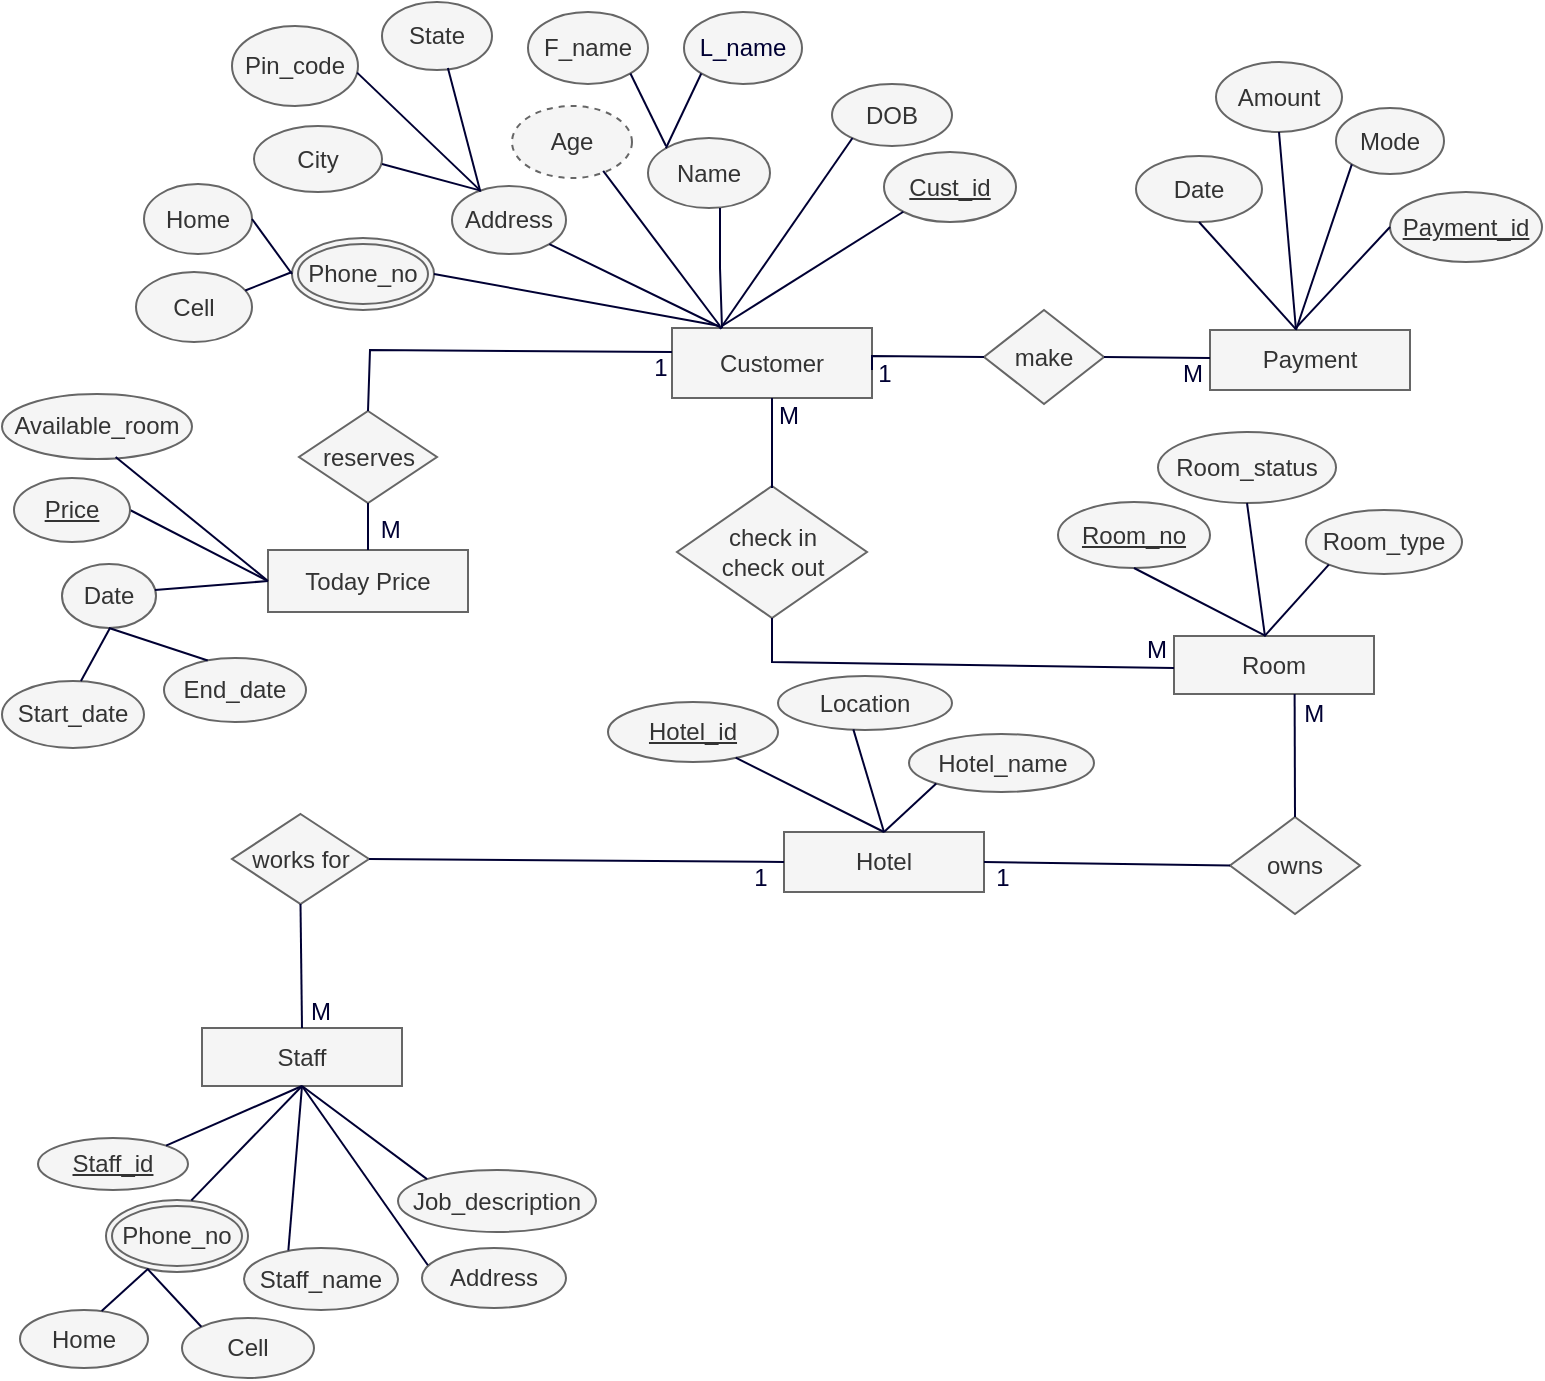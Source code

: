 <mxfile version="24.6.4" type="device">
  <diagram name="Page-1" id="jmn1GH59fsU1YKqvnprx">
    <mxGraphModel dx="1122" dy="855" grid="0" gridSize="1" guides="1" tooltips="1" connect="1" arrows="1" fold="1" page="1" pageScale="1" pageWidth="827" pageHeight="1169" background="#ffffff" math="0" shadow="0">
      <root>
        <mxCell id="0" />
        <mxCell id="1" parent="0" />
        <mxCell id="w0b1r6UTEm6VGoaTHcAD-6" value="Customer" style="whiteSpace=wrap;html=1;align=center;fillColor=#f5f5f5;fontColor=#333333;strokeColor=#666666;" vertex="1" parent="1">
          <mxGeometry x="347" y="197" width="100" height="35" as="geometry" />
        </mxCell>
        <mxCell id="w0b1r6UTEm6VGoaTHcAD-7" value="Name" style="ellipse;whiteSpace=wrap;html=1;align=center;fillColor=#f5f5f5;strokeColor=#666666;fontColor=#333333;" vertex="1" parent="1">
          <mxGeometry x="335" y="102" width="61" height="35" as="geometry" />
        </mxCell>
        <mxCell id="w0b1r6UTEm6VGoaTHcAD-8" value="F_name" style="ellipse;whiteSpace=wrap;html=1;align=center;fillColor=#f5f5f5;fontColor=#333333;strokeColor=#666666;" vertex="1" parent="1">
          <mxGeometry x="275" y="39" width="60" height="36" as="geometry" />
        </mxCell>
        <mxCell id="w0b1r6UTEm6VGoaTHcAD-9" value="&lt;font color=&quot;#000033&quot;&gt;L_name&lt;/font&gt;" style="ellipse;whiteSpace=wrap;html=1;align=center;fillColor=#f5f5f5;strokeColor=#666666;fontColor=#333333;" vertex="1" parent="1">
          <mxGeometry x="353" y="39" width="59" height="36" as="geometry" />
        </mxCell>
        <mxCell id="w0b1r6UTEm6VGoaTHcAD-10" value="DOB" style="ellipse;whiteSpace=wrap;html=1;align=center;fillColor=#f5f5f5;strokeColor=#666666;fontColor=#333333;" vertex="1" parent="1">
          <mxGeometry x="427" y="75" width="60" height="31" as="geometry" />
        </mxCell>
        <mxCell id="w0b1r6UTEm6VGoaTHcAD-11" value="Address" style="ellipse;whiteSpace=wrap;html=1;align=center;fillColor=#f5f5f5;fontColor=#333333;strokeColor=#666666;" vertex="1" parent="1">
          <mxGeometry x="237" y="126" width="57" height="34" as="geometry" />
        </mxCell>
        <mxCell id="w0b1r6UTEm6VGoaTHcAD-12" value="City" style="ellipse;whiteSpace=wrap;html=1;align=center;fillColor=#f5f5f5;fontColor=#333333;strokeColor=#666666;" vertex="1" parent="1">
          <mxGeometry x="138" y="96" width="64" height="33" as="geometry" />
        </mxCell>
        <mxCell id="w0b1r6UTEm6VGoaTHcAD-13" value="State" style="ellipse;whiteSpace=wrap;html=1;align=center;fillColor=#f5f5f5;fontColor=#333333;strokeColor=#666666;" vertex="1" parent="1">
          <mxGeometry x="202" y="34" width="55" height="34" as="geometry" />
        </mxCell>
        <mxCell id="w0b1r6UTEm6VGoaTHcAD-14" value="Pin_code" style="ellipse;whiteSpace=wrap;html=1;align=center;fillColor=#f5f5f5;fontColor=#333333;strokeColor=#666666;" vertex="1" parent="1">
          <mxGeometry x="127" y="46" width="63" height="40" as="geometry" />
        </mxCell>
        <mxCell id="w0b1r6UTEm6VGoaTHcAD-26" value="" style="endArrow=none;html=1;rounded=0;strokeColor=#000033;entryX=0.249;entryY=0.068;entryDx=0;entryDy=0;entryPerimeter=0;exitX=0.993;exitY=0.583;exitDx=0;exitDy=0;exitPerimeter=0;" edge="1" parent="1" source="w0b1r6UTEm6VGoaTHcAD-14" target="w0b1r6UTEm6VGoaTHcAD-11">
          <mxGeometry relative="1" as="geometry">
            <mxPoint x="184" y="77" as="sourcePoint" />
            <mxPoint x="257" y="129" as="targetPoint" />
          </mxGeometry>
        </mxCell>
        <mxCell id="w0b1r6UTEm6VGoaTHcAD-28" value="" style="endArrow=none;html=1;rounded=0;strokeColor=#000033;entryX=0.243;entryY=0.064;entryDx=0;entryDy=0;entryPerimeter=0;" edge="1" parent="1" target="w0b1r6UTEm6VGoaTHcAD-11">
          <mxGeometry relative="1" as="geometry">
            <mxPoint x="202" y="115" as="sourcePoint" />
            <mxPoint x="257" y="129" as="targetPoint" />
          </mxGeometry>
        </mxCell>
        <mxCell id="w0b1r6UTEm6VGoaTHcAD-29" value="" style="endArrow=none;html=1;rounded=0;strokeColor=#000033;exitX=0.599;exitY=0.97;exitDx=0;exitDy=0;exitPerimeter=0;entryX=0.249;entryY=0.085;entryDx=0;entryDy=0;entryPerimeter=0;" edge="1" parent="1" source="w0b1r6UTEm6VGoaTHcAD-13" target="w0b1r6UTEm6VGoaTHcAD-11">
          <mxGeometry relative="1" as="geometry">
            <mxPoint x="220" y="68" as="sourcePoint" />
            <mxPoint x="255" y="127" as="targetPoint" />
            <Array as="points" />
          </mxGeometry>
        </mxCell>
        <mxCell id="w0b1r6UTEm6VGoaTHcAD-30" value="" style="endArrow=none;html=1;rounded=0;strokeColor=#000033;exitX=1;exitY=1;exitDx=0;exitDy=0;" edge="1" parent="1" source="w0b1r6UTEm6VGoaTHcAD-8">
          <mxGeometry relative="1" as="geometry">
            <mxPoint x="228" y="67" as="sourcePoint" />
            <mxPoint x="344" y="106" as="targetPoint" />
            <Array as="points" />
          </mxGeometry>
        </mxCell>
        <mxCell id="w0b1r6UTEm6VGoaTHcAD-31" value="" style="endArrow=none;html=1;rounded=0;strokeColor=#000033;exitX=0;exitY=1;exitDx=0;exitDy=0;entryX=0;entryY=0;entryDx=0;entryDy=0;" edge="1" parent="1" source="w0b1r6UTEm6VGoaTHcAD-9" target="w0b1r6UTEm6VGoaTHcAD-7">
          <mxGeometry relative="1" as="geometry">
            <mxPoint x="325" y="68" as="sourcePoint" />
            <mxPoint x="345" y="106" as="targetPoint" />
            <Array as="points" />
          </mxGeometry>
        </mxCell>
        <mxCell id="w0b1r6UTEm6VGoaTHcAD-32" value="" style="endArrow=none;html=1;rounded=0;strokeColor=#000033;entryX=0.24;entryY=0.014;entryDx=0;entryDy=0;entryPerimeter=0;exitX=0.171;exitY=0.871;exitDx=0;exitDy=0;exitPerimeter=0;" edge="1" parent="1" source="w0b1r6UTEm6VGoaTHcAD-10" target="w0b1r6UTEm6VGoaTHcAD-6">
          <mxGeometry relative="1" as="geometry">
            <mxPoint x="442" y="99" as="sourcePoint" />
            <mxPoint x="347" y="109" as="targetPoint" />
            <Array as="points" />
          </mxGeometry>
        </mxCell>
        <mxCell id="w0b1r6UTEm6VGoaTHcAD-33" value="" style="endArrow=none;html=1;rounded=0;strokeColor=#000033;" edge="1" parent="1">
          <mxGeometry relative="1" as="geometry">
            <mxPoint x="371" y="137" as="sourcePoint" />
            <mxPoint x="372" y="197" as="targetPoint" />
            <Array as="points">
              <mxPoint x="371" y="167" />
            </Array>
          </mxGeometry>
        </mxCell>
        <mxCell id="w0b1r6UTEm6VGoaTHcAD-34" value="" style="endArrow=none;html=1;rounded=0;strokeColor=#000033;exitX=1;exitY=1;exitDx=0;exitDy=0;" edge="1" parent="1" source="w0b1r6UTEm6VGoaTHcAD-11">
          <mxGeometry relative="1" as="geometry">
            <mxPoint x="372" y="136" as="sourcePoint" />
            <mxPoint x="372" y="197" as="targetPoint" />
            <Array as="points" />
          </mxGeometry>
        </mxCell>
        <mxCell id="w0b1r6UTEm6VGoaTHcAD-35" value="make" style="shape=rhombus;perimeter=rhombusPerimeter;whiteSpace=wrap;html=1;align=center;fillColor=#f5f5f5;fontColor=#333333;strokeColor=#666666;" vertex="1" parent="1">
          <mxGeometry x="503" y="188" width="60" height="47" as="geometry" />
        </mxCell>
        <mxCell id="w0b1r6UTEm6VGoaTHcAD-38" value="" style="endArrow=none;html=1;rounded=0;strokeColor=#000033;exitX=0;exitY=0.5;exitDx=0;exitDy=0;" edge="1" parent="1" source="w0b1r6UTEm6VGoaTHcAD-35">
          <mxGeometry relative="1" as="geometry">
            <mxPoint x="372" y="138" as="sourcePoint" />
            <mxPoint x="447" y="218" as="targetPoint" />
            <Array as="points">
              <mxPoint x="447" y="211" />
            </Array>
          </mxGeometry>
        </mxCell>
        <mxCell id="w0b1r6UTEm6VGoaTHcAD-39" value="Payment" style="whiteSpace=wrap;html=1;align=center;fillColor=#f5f5f5;fontColor=#333333;strokeColor=#666666;" vertex="1" parent="1">
          <mxGeometry x="616" y="198" width="100" height="30" as="geometry" />
        </mxCell>
        <mxCell id="w0b1r6UTEm6VGoaTHcAD-40" value="" style="endArrow=none;html=1;rounded=0;strokeColor=#000033;entryX=1;entryY=0.5;entryDx=0;entryDy=0;" edge="1" parent="1" target="w0b1r6UTEm6VGoaTHcAD-35">
          <mxGeometry relative="1" as="geometry">
            <mxPoint x="616" y="212" as="sourcePoint" />
            <mxPoint x="555" y="184" as="targetPoint" />
            <Array as="points" />
          </mxGeometry>
        </mxCell>
        <mxCell id="w0b1r6UTEm6VGoaTHcAD-41" value="Age" style="ellipse;whiteSpace=wrap;html=1;align=center;dashed=1;fillColor=#f5f5f5;fontColor=#333333;strokeColor=#666666;" vertex="1" parent="1">
          <mxGeometry x="267" y="86" width="60" height="36" as="geometry" />
        </mxCell>
        <mxCell id="w0b1r6UTEm6VGoaTHcAD-42" value="" style="endArrow=none;html=1;rounded=0;strokeColor=#000033;exitX=0.76;exitY=0.902;exitDx=0;exitDy=0;exitPerimeter=0;" edge="1" parent="1" source="w0b1r6UTEm6VGoaTHcAD-41">
          <mxGeometry relative="1" as="geometry">
            <mxPoint x="301" y="156" as="sourcePoint" />
            <mxPoint x="371" y="196" as="targetPoint" />
            <Array as="points" />
          </mxGeometry>
        </mxCell>
        <mxCell id="w0b1r6UTEm6VGoaTHcAD-44" value="Cust_id" style="ellipse;whiteSpace=wrap;html=1;align=center;fontStyle=4;fillColor=#f5f5f5;fontColor=#333333;strokeColor=#666666;" vertex="1" parent="1">
          <mxGeometry x="453" y="109" width="66" height="35" as="geometry" />
        </mxCell>
        <mxCell id="w0b1r6UTEm6VGoaTHcAD-45" value="" style="endArrow=none;html=1;rounded=0;strokeColor=#000033;exitX=0;exitY=1;exitDx=0;exitDy=0;" edge="1" parent="1" source="w0b1r6UTEm6VGoaTHcAD-44">
          <mxGeometry relative="1" as="geometry">
            <mxPoint x="438" y="103" as="sourcePoint" />
            <mxPoint x="372" y="196" as="targetPoint" />
            <Array as="points" />
          </mxGeometry>
        </mxCell>
        <mxCell id="w0b1r6UTEm6VGoaTHcAD-46" value="Phone_no" style="ellipse;shape=doubleEllipse;margin=3;whiteSpace=wrap;html=1;align=center;fillColor=#f5f5f5;fontColor=#333333;strokeColor=#666666;" vertex="1" parent="1">
          <mxGeometry x="157" y="152" width="71" height="36" as="geometry" />
        </mxCell>
        <mxCell id="w0b1r6UTEm6VGoaTHcAD-47" value="" style="endArrow=none;html=1;rounded=0;strokeColor=#000033;exitX=1;exitY=0.5;exitDx=0;exitDy=0;" edge="1" parent="1" source="w0b1r6UTEm6VGoaTHcAD-46">
          <mxGeometry relative="1" as="geometry">
            <mxPoint x="287" y="156" as="sourcePoint" />
            <mxPoint x="371" y="196" as="targetPoint" />
            <Array as="points" />
          </mxGeometry>
        </mxCell>
        <mxCell id="w0b1r6UTEm6VGoaTHcAD-48" value="Cell" style="ellipse;whiteSpace=wrap;html=1;align=center;fillColor=#f5f5f5;fontColor=#333333;strokeColor=#666666;" vertex="1" parent="1">
          <mxGeometry x="79" y="169" width="58" height="35" as="geometry" />
        </mxCell>
        <mxCell id="w0b1r6UTEm6VGoaTHcAD-49" value="Home" style="ellipse;whiteSpace=wrap;html=1;align=center;fillColor=#f5f5f5;fontColor=#333333;strokeColor=#666666;" vertex="1" parent="1">
          <mxGeometry x="83" y="125" width="54" height="35" as="geometry" />
        </mxCell>
        <mxCell id="w0b1r6UTEm6VGoaTHcAD-50" value="" style="endArrow=none;html=1;rounded=0;strokeColor=#000033;entryX=0;entryY=0.5;entryDx=0;entryDy=0;exitX=1;exitY=0.5;exitDx=0;exitDy=0;" edge="1" parent="1" source="w0b1r6UTEm6VGoaTHcAD-49" target="w0b1r6UTEm6VGoaTHcAD-46">
          <mxGeometry relative="1" as="geometry">
            <mxPoint x="203" y="116" as="sourcePoint" />
            <mxPoint x="252" y="129" as="targetPoint" />
          </mxGeometry>
        </mxCell>
        <mxCell id="w0b1r6UTEm6VGoaTHcAD-51" value="" style="endArrow=none;html=1;rounded=0;strokeColor=#000033;exitX=0.942;exitY=0.264;exitDx=0;exitDy=0;exitPerimeter=0;" edge="1" parent="1" source="w0b1r6UTEm6VGoaTHcAD-48">
          <mxGeometry relative="1" as="geometry">
            <mxPoint x="138" y="148" as="sourcePoint" />
            <mxPoint x="157" y="169" as="targetPoint" />
          </mxGeometry>
        </mxCell>
        <mxCell id="w0b1r6UTEm6VGoaTHcAD-52" value="Mode" style="ellipse;whiteSpace=wrap;html=1;align=center;fillColor=#f5f5f5;strokeColor=#666666;fontColor=#333333;" vertex="1" parent="1">
          <mxGeometry x="679" y="87" width="54" height="33" as="geometry" />
        </mxCell>
        <mxCell id="w0b1r6UTEm6VGoaTHcAD-53" value="Payment_id" style="ellipse;whiteSpace=wrap;html=1;align=center;fontStyle=4;fillColor=#f5f5f5;fontColor=#333333;strokeColor=#666666;" vertex="1" parent="1">
          <mxGeometry x="706" y="129" width="76" height="35" as="geometry" />
        </mxCell>
        <mxCell id="w0b1r6UTEm6VGoaTHcAD-54" value="Amount" style="ellipse;whiteSpace=wrap;html=1;align=center;fillColor=#f5f5f5;strokeColor=#666666;fontColor=#333333;" vertex="1" parent="1">
          <mxGeometry x="619" y="64" width="63" height="35" as="geometry" />
        </mxCell>
        <mxCell id="w0b1r6UTEm6VGoaTHcAD-55" value="Date" style="ellipse;whiteSpace=wrap;html=1;align=center;fillColor=#f5f5f5;strokeColor=#666666;fontColor=#333333;" vertex="1" parent="1">
          <mxGeometry x="579" y="111" width="63" height="33" as="geometry" />
        </mxCell>
        <mxCell id="w0b1r6UTEm6VGoaTHcAD-56" value="" style="endArrow=none;html=1;rounded=0;strokeColor=#000033;exitX=0.5;exitY=1;exitDx=0;exitDy=0;entryX=0.428;entryY=-0.019;entryDx=0;entryDy=0;entryPerimeter=0;" edge="1" parent="1" source="w0b1r6UTEm6VGoaTHcAD-55" target="w0b1r6UTEm6VGoaTHcAD-39">
          <mxGeometry relative="1" as="geometry">
            <mxPoint x="464" y="140" as="sourcePoint" />
            <mxPoint x="373" y="197" as="targetPoint" />
            <Array as="points" />
          </mxGeometry>
        </mxCell>
        <mxCell id="w0b1r6UTEm6VGoaTHcAD-57" value="" style="endArrow=none;html=1;rounded=0;strokeColor=#000033;exitX=0;exitY=1;exitDx=0;exitDy=0;" edge="1" parent="1" source="w0b1r6UTEm6VGoaTHcAD-52">
          <mxGeometry relative="1" as="geometry">
            <mxPoint x="617" y="145" as="sourcePoint" />
            <mxPoint x="659" y="198" as="targetPoint" />
            <Array as="points" />
          </mxGeometry>
        </mxCell>
        <mxCell id="w0b1r6UTEm6VGoaTHcAD-58" value="" style="endArrow=none;html=1;rounded=0;strokeColor=#000033;exitX=0;exitY=0.5;exitDx=0;exitDy=0;entryX=0.425;entryY=-0.018;entryDx=0;entryDy=0;entryPerimeter=0;" edge="1" parent="1" source="w0b1r6UTEm6VGoaTHcAD-53" target="w0b1r6UTEm6VGoaTHcAD-39">
          <mxGeometry relative="1" as="geometry">
            <mxPoint x="686" y="117" as="sourcePoint" />
            <mxPoint x="661" y="201" as="targetPoint" />
            <Array as="points" />
          </mxGeometry>
        </mxCell>
        <mxCell id="w0b1r6UTEm6VGoaTHcAD-59" value="" style="endArrow=none;html=1;rounded=0;strokeColor=#000033;exitX=0.5;exitY=1;exitDx=0;exitDy=0;" edge="1" parent="1" source="w0b1r6UTEm6VGoaTHcAD-54">
          <mxGeometry relative="1" as="geometry">
            <mxPoint x="686" y="117" as="sourcePoint" />
            <mxPoint x="659" y="198" as="targetPoint" />
            <Array as="points" />
          </mxGeometry>
        </mxCell>
        <mxCell id="w0b1r6UTEm6VGoaTHcAD-60" value="reserves" style="shape=rhombus;perimeter=rhombusPerimeter;whiteSpace=wrap;html=1;align=center;fillColor=#f5f5f5;fontColor=#333333;strokeColor=#666666;" vertex="1" parent="1">
          <mxGeometry x="160.5" y="238.5" width="69" height="46" as="geometry" />
        </mxCell>
        <mxCell id="w0b1r6UTEm6VGoaTHcAD-61" value="" style="endArrow=none;html=1;rounded=0;strokeColor=#000033;exitX=0.5;exitY=0;exitDx=0;exitDy=0;" edge="1" parent="1" source="w0b1r6UTEm6VGoaTHcAD-60">
          <mxGeometry relative="1" as="geometry">
            <mxPoint x="229" y="171" as="sourcePoint" />
            <mxPoint x="347" y="209" as="targetPoint" />
            <Array as="points">
              <mxPoint x="196" y="208" />
            </Array>
          </mxGeometry>
        </mxCell>
        <mxCell id="w0b1r6UTEm6VGoaTHcAD-64" value="Today Price" style="whiteSpace=wrap;html=1;align=center;fillColor=#f5f5f5;fontColor=#333333;strokeColor=#666666;" vertex="1" parent="1">
          <mxGeometry x="145" y="308" width="100" height="31" as="geometry" />
        </mxCell>
        <mxCell id="w0b1r6UTEm6VGoaTHcAD-65" value="Available_room" style="ellipse;whiteSpace=wrap;html=1;align=center;fillColor=#f5f5f5;fontColor=#333333;strokeColor=#666666;" vertex="1" parent="1">
          <mxGeometry x="12" y="230" width="95" height="32.5" as="geometry" />
        </mxCell>
        <mxCell id="w0b1r6UTEm6VGoaTHcAD-67" value="Date" style="ellipse;whiteSpace=wrap;html=1;align=center;fillColor=#f5f5f5;fontColor=#333333;strokeColor=#666666;" vertex="1" parent="1">
          <mxGeometry x="42" y="315" width="47" height="32" as="geometry" />
        </mxCell>
        <mxCell id="w0b1r6UTEm6VGoaTHcAD-68" value="Start_date" style="ellipse;whiteSpace=wrap;html=1;align=center;fillColor=#f5f5f5;fontColor=#333333;strokeColor=#666666;" vertex="1" parent="1">
          <mxGeometry x="12" y="373.5" width="71" height="33.5" as="geometry" />
        </mxCell>
        <mxCell id="w0b1r6UTEm6VGoaTHcAD-69" value="End_date" style="ellipse;whiteSpace=wrap;html=1;align=center;fillColor=#f5f5f5;fontColor=#333333;strokeColor=#666666;" vertex="1" parent="1">
          <mxGeometry x="93" y="362" width="71" height="32" as="geometry" />
        </mxCell>
        <mxCell id="w0b1r6UTEm6VGoaTHcAD-70" value="" style="endArrow=none;html=1;rounded=0;strokeColor=#000033;exitX=0.598;exitY=0.969;exitDx=0;exitDy=0;exitPerimeter=0;entryX=0;entryY=0.5;entryDx=0;entryDy=0;" edge="1" parent="1" source="w0b1r6UTEm6VGoaTHcAD-65" target="w0b1r6UTEm6VGoaTHcAD-64">
          <mxGeometry relative="1" as="geometry">
            <mxPoint x="135" y="185" as="sourcePoint" />
            <mxPoint x="145" y="326" as="targetPoint" />
          </mxGeometry>
        </mxCell>
        <mxCell id="w0b1r6UTEm6VGoaTHcAD-71" value="" style="endArrow=none;html=1;rounded=0;strokeColor=#000033;exitX=1;exitY=0.5;exitDx=0;exitDy=0;" edge="1" parent="1" source="w0b1r6UTEm6VGoaTHcAD-72">
          <mxGeometry relative="1" as="geometry">
            <mxPoint x="76.715" y="287.38" as="sourcePoint" />
            <mxPoint x="144" y="323" as="targetPoint" />
          </mxGeometry>
        </mxCell>
        <mxCell id="w0b1r6UTEm6VGoaTHcAD-72" value="Price" style="ellipse;whiteSpace=wrap;html=1;align=center;fontStyle=4;fillColor=#f5f5f5;fontColor=#333333;strokeColor=#666666;" vertex="1" parent="1">
          <mxGeometry x="18" y="272" width="58" height="32" as="geometry" />
        </mxCell>
        <mxCell id="w0b1r6UTEm6VGoaTHcAD-73" value="" style="endArrow=none;html=1;rounded=0;strokeColor=#000033;exitX=0.988;exitY=0.408;exitDx=0;exitDy=0;exitPerimeter=0;entryX=0;entryY=0.5;entryDx=0;entryDy=0;" edge="1" parent="1" source="w0b1r6UTEm6VGoaTHcAD-67" target="w0b1r6UTEm6VGoaTHcAD-64">
          <mxGeometry relative="1" as="geometry">
            <mxPoint x="77.715" y="288.38" as="sourcePoint" />
            <mxPoint x="145" y="324" as="targetPoint" />
          </mxGeometry>
        </mxCell>
        <mxCell id="w0b1r6UTEm6VGoaTHcAD-74" value="" style="endArrow=none;html=1;rounded=0;strokeColor=#000033;exitX=0.5;exitY=1;exitDx=0;exitDy=0;entryX=0.308;entryY=0.038;entryDx=0;entryDy=0;entryPerimeter=0;" edge="1" parent="1" source="w0b1r6UTEm6VGoaTHcAD-67" target="w0b1r6UTEm6VGoaTHcAD-69">
          <mxGeometry relative="1" as="geometry">
            <mxPoint x="105" y="330" as="sourcePoint" />
            <mxPoint x="113" y="385" as="targetPoint" />
          </mxGeometry>
        </mxCell>
        <mxCell id="w0b1r6UTEm6VGoaTHcAD-75" value="" style="endArrow=none;html=1;rounded=0;strokeColor=#000033;entryX=0.556;entryY=0;entryDx=0;entryDy=0;entryPerimeter=0;" edge="1" parent="1" target="w0b1r6UTEm6VGoaTHcAD-68">
          <mxGeometry relative="1" as="geometry">
            <mxPoint x="66" y="347" as="sourcePoint" />
            <mxPoint x="50" y="373" as="targetPoint" />
          </mxGeometry>
        </mxCell>
        <mxCell id="w0b1r6UTEm6VGoaTHcAD-76" value="" style="endArrow=none;html=1;rounded=0;strokeColor=#000033;exitX=0.5;exitY=1;exitDx=0;exitDy=0;entryX=0.5;entryY=0;entryDx=0;entryDy=0;" edge="1" parent="1" source="w0b1r6UTEm6VGoaTHcAD-60" target="w0b1r6UTEm6VGoaTHcAD-64">
          <mxGeometry relative="1" as="geometry">
            <mxPoint x="70" y="263" as="sourcePoint" />
            <mxPoint x="146" y="325" as="targetPoint" />
          </mxGeometry>
        </mxCell>
        <mxCell id="w0b1r6UTEm6VGoaTHcAD-77" value="check in&lt;div&gt;check out&lt;/div&gt;" style="shape=rhombus;perimeter=rhombusPerimeter;whiteSpace=wrap;html=1;align=center;fillColor=#f5f5f5;fontColor=#333333;strokeColor=#666666;" vertex="1" parent="1">
          <mxGeometry x="349.5" y="276" width="95" height="66" as="geometry" />
        </mxCell>
        <mxCell id="w0b1r6UTEm6VGoaTHcAD-78" value="" style="endArrow=none;html=1;rounded=0;strokeColor=#000033;" edge="1" parent="1" source="w0b1r6UTEm6VGoaTHcAD-6">
          <mxGeometry relative="1" as="geometry">
            <mxPoint x="199" y="271" as="sourcePoint" />
            <mxPoint x="397" y="277" as="targetPoint" />
          </mxGeometry>
        </mxCell>
        <mxCell id="w0b1r6UTEm6VGoaTHcAD-79" value="Room" style="whiteSpace=wrap;html=1;align=center;fillColor=#f5f5f5;fontColor=#333333;strokeColor=#666666;" vertex="1" parent="1">
          <mxGeometry x="598" y="351" width="100" height="29" as="geometry" />
        </mxCell>
        <mxCell id="w0b1r6UTEm6VGoaTHcAD-80" value="" style="endArrow=none;html=1;rounded=0;strokeColor=#000033;exitX=0.5;exitY=1;exitDx=0;exitDy=0;entryX=0;entryY=0.552;entryDx=0;entryDy=0;entryPerimeter=0;" edge="1" parent="1" source="w0b1r6UTEm6VGoaTHcAD-77" target="w0b1r6UTEm6VGoaTHcAD-79">
          <mxGeometry relative="1" as="geometry">
            <mxPoint x="198" y="271" as="sourcePoint" />
            <mxPoint x="596" y="364" as="targetPoint" />
            <Array as="points">
              <mxPoint x="397" y="364" />
            </Array>
          </mxGeometry>
        </mxCell>
        <mxCell id="w0b1r6UTEm6VGoaTHcAD-81" value="Room_no" style="ellipse;whiteSpace=wrap;html=1;align=center;fontStyle=4;fillColor=#f5f5f5;fontColor=#333333;strokeColor=#666666;" vertex="1" parent="1">
          <mxGeometry x="540" y="284" width="76" height="33" as="geometry" />
        </mxCell>
        <mxCell id="w0b1r6UTEm6VGoaTHcAD-82" value="Room_status" style="ellipse;whiteSpace=wrap;html=1;align=center;fillColor=#f5f5f5;strokeColor=#666666;fontColor=#333333;" vertex="1" parent="1">
          <mxGeometry x="590" y="249" width="89" height="35.5" as="geometry" />
        </mxCell>
        <mxCell id="w0b1r6UTEm6VGoaTHcAD-83" value="Room_type" style="ellipse;whiteSpace=wrap;html=1;align=center;fillColor=#f5f5f5;strokeColor=#666666;fontColor=#333333;" vertex="1" parent="1">
          <mxGeometry x="664" y="288" width="78" height="32" as="geometry" />
        </mxCell>
        <mxCell id="w0b1r6UTEm6VGoaTHcAD-84" value="" style="endArrow=none;html=1;rounded=0;strokeColor=#000033;exitX=0.5;exitY=1;exitDx=0;exitDy=0;entryX=0.458;entryY=-0.003;entryDx=0;entryDy=0;entryPerimeter=0;" edge="1" parent="1" source="w0b1r6UTEm6VGoaTHcAD-81" target="w0b1r6UTEm6VGoaTHcAD-79">
          <mxGeometry relative="1" as="geometry">
            <mxPoint x="398" y="225" as="sourcePoint" />
            <mxPoint x="641" y="350" as="targetPoint" />
          </mxGeometry>
        </mxCell>
        <mxCell id="w0b1r6UTEm6VGoaTHcAD-85" value="" style="endArrow=none;html=1;rounded=0;strokeColor=#000033;exitX=0.5;exitY=1;exitDx=0;exitDy=0;entryX=0.455;entryY=0.006;entryDx=0;entryDy=0;entryPerimeter=0;" edge="1" parent="1" source="w0b1r6UTEm6VGoaTHcAD-82" target="w0b1r6UTEm6VGoaTHcAD-79">
          <mxGeometry relative="1" as="geometry">
            <mxPoint x="584" y="318" as="sourcePoint" />
            <mxPoint x="644" y="350" as="targetPoint" />
          </mxGeometry>
        </mxCell>
        <mxCell id="w0b1r6UTEm6VGoaTHcAD-86" value="" style="endArrow=none;html=1;rounded=0;strokeColor=#000033;exitX=0;exitY=1;exitDx=0;exitDy=0;entryX=0.454;entryY=-0.002;entryDx=0;entryDy=0;entryPerimeter=0;" edge="1" parent="1" source="w0b1r6UTEm6VGoaTHcAD-83" target="w0b1r6UTEm6VGoaTHcAD-79">
          <mxGeometry relative="1" as="geometry">
            <mxPoint x="637" y="286" as="sourcePoint" />
            <mxPoint x="644" y="351" as="targetPoint" />
          </mxGeometry>
        </mxCell>
        <mxCell id="w0b1r6UTEm6VGoaTHcAD-87" value="owns" style="shape=rhombus;perimeter=rhombusPerimeter;whiteSpace=wrap;html=1;align=center;fillColor=#f5f5f5;fontColor=#333333;strokeColor=#666666;" vertex="1" parent="1">
          <mxGeometry x="626" y="441.5" width="65" height="48.5" as="geometry" />
        </mxCell>
        <mxCell id="w0b1r6UTEm6VGoaTHcAD-88" value="" style="endArrow=none;html=1;rounded=0;strokeColor=#000033;exitX=0.5;exitY=0;exitDx=0;exitDy=0;entryX=0.268;entryY=0.106;entryDx=0;entryDy=0;entryPerimeter=0;" edge="1" parent="1" source="w0b1r6UTEm6VGoaTHcAD-87" target="w0b1r6UTEm6VGoaTHcAD-125">
          <mxGeometry relative="1" as="geometry">
            <mxPoint x="656" y="435" as="sourcePoint" />
            <mxPoint x="652" y="374" as="targetPoint" />
            <Array as="points" />
          </mxGeometry>
        </mxCell>
        <mxCell id="w0b1r6UTEm6VGoaTHcAD-89" value="Hotel" style="whiteSpace=wrap;html=1;align=center;fillColor=#f5f5f5;fontColor=#333333;strokeColor=#666666;" vertex="1" parent="1">
          <mxGeometry x="403" y="449" width="100" height="30" as="geometry" />
        </mxCell>
        <mxCell id="w0b1r6UTEm6VGoaTHcAD-90" value="" style="endArrow=none;html=1;rounded=0;strokeColor=#000033;exitX=0;exitY=0.5;exitDx=0;exitDy=0;entryX=1;entryY=0.5;entryDx=0;entryDy=0;" edge="1" parent="1" source="w0b1r6UTEm6VGoaTHcAD-87" target="w0b1r6UTEm6VGoaTHcAD-89">
          <mxGeometry relative="1" as="geometry">
            <mxPoint x="657" y="439" as="sourcePoint" />
            <mxPoint x="656" y="374" as="targetPoint" />
          </mxGeometry>
        </mxCell>
        <mxCell id="w0b1r6UTEm6VGoaTHcAD-91" value="Hotel_id" style="ellipse;whiteSpace=wrap;html=1;align=center;fontStyle=4;fillColor=#f5f5f5;fontColor=#333333;strokeColor=#666666;" vertex="1" parent="1">
          <mxGeometry x="315" y="384" width="85" height="30" as="geometry" />
        </mxCell>
        <mxCell id="w0b1r6UTEm6VGoaTHcAD-92" value="Location" style="ellipse;whiteSpace=wrap;html=1;align=center;fillColor=#f5f5f5;strokeColor=#666666;fontColor=#333333;" vertex="1" parent="1">
          <mxGeometry x="400" y="371" width="87" height="27" as="geometry" />
        </mxCell>
        <mxCell id="w0b1r6UTEm6VGoaTHcAD-93" value="Hotel_name" style="ellipse;whiteSpace=wrap;html=1;align=center;fillColor=#f5f5f5;strokeColor=#666666;fontColor=#333333;" vertex="1" parent="1">
          <mxGeometry x="465.5" y="400" width="92.5" height="29" as="geometry" />
        </mxCell>
        <mxCell id="w0b1r6UTEm6VGoaTHcAD-94" value="" style="endArrow=none;html=1;rounded=0;strokeColor=#000033;exitX=0.751;exitY=0.928;exitDx=0;exitDy=0;entryX=0.5;entryY=0;entryDx=0;entryDy=0;exitPerimeter=0;" edge="1" parent="1" source="w0b1r6UTEm6VGoaTHcAD-91" target="w0b1r6UTEm6VGoaTHcAD-89">
          <mxGeometry relative="1" as="geometry">
            <mxPoint x="628" y="462" as="sourcePoint" />
            <mxPoint x="504" y="462" as="targetPoint" />
          </mxGeometry>
        </mxCell>
        <mxCell id="w0b1r6UTEm6VGoaTHcAD-95" value="" style="endArrow=none;html=1;rounded=0;strokeColor=#000033;exitX=0.433;exitY=0.988;exitDx=0;exitDy=0;exitPerimeter=0;entryX=0.5;entryY=0;entryDx=0;entryDy=0;" edge="1" parent="1" source="w0b1r6UTEm6VGoaTHcAD-92" target="w0b1r6UTEm6VGoaTHcAD-89">
          <mxGeometry relative="1" as="geometry">
            <mxPoint x="383" y="413" as="sourcePoint" />
            <mxPoint x="452" y="449" as="targetPoint" />
          </mxGeometry>
        </mxCell>
        <mxCell id="w0b1r6UTEm6VGoaTHcAD-96" value="" style="endArrow=none;html=1;rounded=0;strokeColor=#000033;exitX=0;exitY=1;exitDx=0;exitDy=0;entryX=0.5;entryY=0;entryDx=0;entryDy=0;" edge="1" parent="1" source="w0b1r6UTEm6VGoaTHcAD-93" target="w0b1r6UTEm6VGoaTHcAD-89">
          <mxGeometry relative="1" as="geometry">
            <mxPoint x="439" y="397" as="sourcePoint" />
            <mxPoint x="455" y="451" as="targetPoint" />
          </mxGeometry>
        </mxCell>
        <mxCell id="w0b1r6UTEm6VGoaTHcAD-97" value="works for" style="shape=rhombus;perimeter=rhombusPerimeter;whiteSpace=wrap;html=1;align=center;fillColor=#f5f5f5;fontColor=#333333;strokeColor=#666666;" vertex="1" parent="1">
          <mxGeometry x="127" y="440" width="68.5" height="45" as="geometry" />
        </mxCell>
        <mxCell id="w0b1r6UTEm6VGoaTHcAD-98" value="" style="endArrow=none;html=1;rounded=0;strokeColor=#000033;exitX=1;exitY=0.5;exitDx=0;exitDy=0;entryX=0;entryY=0.5;entryDx=0;entryDy=0;" edge="1" parent="1" source="w0b1r6UTEm6VGoaTHcAD-97" target="w0b1r6UTEm6VGoaTHcAD-89">
          <mxGeometry relative="1" as="geometry">
            <mxPoint x="628" y="462" as="sourcePoint" />
            <mxPoint x="504" y="462" as="targetPoint" />
          </mxGeometry>
        </mxCell>
        <mxCell id="w0b1r6UTEm6VGoaTHcAD-99" value="Staff" style="whiteSpace=wrap;html=1;align=center;fillColor=#f5f5f5;fontColor=#333333;strokeColor=#666666;" vertex="1" parent="1">
          <mxGeometry x="112" y="547" width="100" height="29" as="geometry" />
        </mxCell>
        <mxCell id="w0b1r6UTEm6VGoaTHcAD-100" value="" style="endArrow=none;html=1;rounded=0;strokeColor=#000033;exitX=0.5;exitY=1;exitDx=0;exitDy=0;entryX=0.5;entryY=0;entryDx=0;entryDy=0;" edge="1" parent="1" source="w0b1r6UTEm6VGoaTHcAD-97" target="w0b1r6UTEm6VGoaTHcAD-99">
          <mxGeometry relative="1" as="geometry">
            <mxPoint x="197" y="464" as="sourcePoint" />
            <mxPoint x="159" y="552" as="targetPoint" />
          </mxGeometry>
        </mxCell>
        <mxCell id="w0b1r6UTEm6VGoaTHcAD-101" value="Staff_id" style="ellipse;whiteSpace=wrap;html=1;align=center;fontStyle=4;fillColor=#f5f5f5;fontColor=#333333;strokeColor=#666666;" vertex="1" parent="1">
          <mxGeometry x="30" y="602" width="75" height="26" as="geometry" />
        </mxCell>
        <mxCell id="w0b1r6UTEm6VGoaTHcAD-102" value="Phone_no" style="ellipse;shape=doubleEllipse;margin=3;whiteSpace=wrap;html=1;align=center;fillColor=#f5f5f5;fontColor=#333333;strokeColor=#666666;" vertex="1" parent="1">
          <mxGeometry x="64" y="633" width="71" height="36" as="geometry" />
        </mxCell>
        <mxCell id="w0b1r6UTEm6VGoaTHcAD-103" value="Home" style="ellipse;whiteSpace=wrap;html=1;align=center;fillColor=#f5f5f5;fontColor=#333333;strokeColor=#666666;" vertex="1" parent="1">
          <mxGeometry x="21" y="688" width="64" height="29" as="geometry" />
        </mxCell>
        <mxCell id="w0b1r6UTEm6VGoaTHcAD-104" value="Cell" style="ellipse;whiteSpace=wrap;html=1;align=center;fillColor=#f5f5f5;fontColor=#333333;strokeColor=#666666;" vertex="1" parent="1">
          <mxGeometry x="102" y="692" width="66" height="30" as="geometry" />
        </mxCell>
        <mxCell id="w0b1r6UTEm6VGoaTHcAD-105" value="Staff_name" style="ellipse;whiteSpace=wrap;html=1;align=center;fillColor=#f5f5f5;fontColor=#333333;strokeColor=#666666;" vertex="1" parent="1">
          <mxGeometry x="133" y="657" width="77" height="31" as="geometry" />
        </mxCell>
        <mxCell id="w0b1r6UTEm6VGoaTHcAD-106" value="Job_description" style="ellipse;whiteSpace=wrap;html=1;align=center;fillColor=#f5f5f5;fontColor=#333333;strokeColor=#666666;" vertex="1" parent="1">
          <mxGeometry x="210" y="618" width="99" height="31" as="geometry" />
        </mxCell>
        <mxCell id="w0b1r6UTEm6VGoaTHcAD-107" value="Address" style="ellipse;whiteSpace=wrap;html=1;align=center;fillColor=#f5f5f5;fontColor=#333333;strokeColor=#666666;" vertex="1" parent="1">
          <mxGeometry x="222" y="657" width="72" height="30" as="geometry" />
        </mxCell>
        <mxCell id="w0b1r6UTEm6VGoaTHcAD-108" value="" style="endArrow=none;html=1;rounded=0;strokeColor=#000033;exitX=1;exitY=0;exitDx=0;exitDy=0;entryX=0.5;entryY=1;entryDx=0;entryDy=0;" edge="1" parent="1" source="w0b1r6UTEm6VGoaTHcAD-101" target="w0b1r6UTEm6VGoaTHcAD-99">
          <mxGeometry relative="1" as="geometry">
            <mxPoint x="162" y="486" as="sourcePoint" />
            <mxPoint x="163" y="554" as="targetPoint" />
          </mxGeometry>
        </mxCell>
        <mxCell id="w0b1r6UTEm6VGoaTHcAD-109" value="" style="endArrow=none;html=1;rounded=0;strokeColor=#000033;exitX=0.601;exitY=0.005;exitDx=0;exitDy=0;entryX=0.5;entryY=1;entryDx=0;entryDy=0;exitPerimeter=0;" edge="1" parent="1" source="w0b1r6UTEm6VGoaTHcAD-102" target="w0b1r6UTEm6VGoaTHcAD-99">
          <mxGeometry relative="1" as="geometry">
            <mxPoint x="96" y="609" as="sourcePoint" />
            <mxPoint x="163" y="577" as="targetPoint" />
          </mxGeometry>
        </mxCell>
        <mxCell id="w0b1r6UTEm6VGoaTHcAD-110" value="" style="endArrow=none;html=1;rounded=0;strokeColor=#000033;exitX=0;exitY=0;exitDx=0;exitDy=0;entryX=0.5;entryY=1;entryDx=0;entryDy=0;" edge="1" parent="1" source="w0b1r6UTEm6VGoaTHcAD-106" target="w0b1r6UTEm6VGoaTHcAD-99">
          <mxGeometry relative="1" as="geometry">
            <mxPoint x="109" y="634" as="sourcePoint" />
            <mxPoint x="164" y="578" as="targetPoint" />
          </mxGeometry>
        </mxCell>
        <mxCell id="w0b1r6UTEm6VGoaTHcAD-111" value="" style="endArrow=none;html=1;rounded=0;strokeColor=#000033;exitX=0.288;exitY=0.038;exitDx=0;exitDy=0;entryX=0.5;entryY=1;entryDx=0;entryDy=0;exitPerimeter=0;" edge="1" parent="1" source="w0b1r6UTEm6VGoaTHcAD-105" target="w0b1r6UTEm6VGoaTHcAD-99">
          <mxGeometry relative="1" as="geometry">
            <mxPoint x="225" y="625" as="sourcePoint" />
            <mxPoint x="165" y="579" as="targetPoint" />
          </mxGeometry>
        </mxCell>
        <mxCell id="w0b1r6UTEm6VGoaTHcAD-112" value="" style="endArrow=none;html=1;rounded=0;strokeColor=#000033;exitX=0.041;exitY=0.287;exitDx=0;exitDy=0;entryX=0.5;entryY=1;entryDx=0;entryDy=0;exitPerimeter=0;" edge="1" parent="1" source="w0b1r6UTEm6VGoaTHcAD-107" target="w0b1r6UTEm6VGoaTHcAD-99">
          <mxGeometry relative="1" as="geometry">
            <mxPoint x="159" y="657" as="sourcePoint" />
            <mxPoint x="161" y="576" as="targetPoint" />
          </mxGeometry>
        </mxCell>
        <mxCell id="w0b1r6UTEm6VGoaTHcAD-113" value="" style="endArrow=none;html=1;rounded=0;strokeColor=#000033;entryX=0.638;entryY=0.016;entryDx=0;entryDy=0;entryPerimeter=0;exitX=0.297;exitY=0.954;exitDx=0;exitDy=0;exitPerimeter=0;" edge="1" parent="1" source="w0b1r6UTEm6VGoaTHcAD-102" target="w0b1r6UTEm6VGoaTHcAD-103">
          <mxGeometry relative="1" as="geometry">
            <mxPoint x="109" y="634" as="sourcePoint" />
            <mxPoint x="164" y="578" as="targetPoint" />
          </mxGeometry>
        </mxCell>
        <mxCell id="w0b1r6UTEm6VGoaTHcAD-114" value="" style="endArrow=none;html=1;rounded=0;strokeColor=#000033;entryX=0;entryY=0;entryDx=0;entryDy=0;exitX=0.291;exitY=0.954;exitDx=0;exitDy=0;exitPerimeter=0;" edge="1" parent="1" source="w0b1r6UTEm6VGoaTHcAD-102" target="w0b1r6UTEm6VGoaTHcAD-104">
          <mxGeometry relative="1" as="geometry">
            <mxPoint x="80" y="667" as="sourcePoint" />
            <mxPoint x="47" y="690" as="targetPoint" />
          </mxGeometry>
        </mxCell>
        <mxCell id="w0b1r6UTEm6VGoaTHcAD-119" value="&lt;font color=&quot;#000033&quot;&gt;1&lt;/font&gt;" style="text;html=1;align=center;verticalAlign=middle;resizable=0;points=[];autosize=1;strokeColor=none;fillColor=none;" vertex="1" parent="1">
          <mxGeometry x="328" y="204" width="25" height="26" as="geometry" />
        </mxCell>
        <mxCell id="w0b1r6UTEm6VGoaTHcAD-120" value="&lt;span style=&quot;color: rgb(0, 0, 51); font-family: Helvetica; font-size: 12px; font-style: normal; font-variant-ligatures: normal; font-variant-caps: normal; font-weight: 400; letter-spacing: normal; orphans: 2; text-align: center; text-indent: 0px; text-transform: none; widows: 2; word-spacing: 0px; -webkit-text-stroke-width: 0px; white-space: nowrap; text-decoration-thickness: initial; text-decoration-style: initial; text-decoration-color: initial; float: none; display: inline !important; background-color: rgb(255, 255, 255);&quot;&gt;&amp;nbsp;M&lt;/span&gt;" style="text;whiteSpace=wrap;html=1;" vertex="1" parent="1">
          <mxGeometry x="195.5" y="284.496" width="36" height="27" as="geometry" />
        </mxCell>
        <mxCell id="w0b1r6UTEm6VGoaTHcAD-121" value="&lt;div&gt;&lt;span style=&quot;color: rgb(0, 0, 51); background-color: rgb(255, 255, 255);&quot;&gt;1&lt;/span&gt;&lt;br&gt;&lt;/div&gt;" style="text;html=1;align=center;verticalAlign=middle;resizable=0;points=[];autosize=1;strokeColor=none;fillColor=none;" vertex="1" parent="1">
          <mxGeometry x="440.5" y="207" width="25" height="26" as="geometry" />
        </mxCell>
        <mxCell id="w0b1r6UTEm6VGoaTHcAD-122" value="&lt;div&gt;&lt;span style=&quot;color: rgb(0, 0, 51); background-color: rgb(255, 255, 255);&quot;&gt;M&lt;/span&gt;&lt;br&gt;&lt;/div&gt;" style="text;html=1;align=center;verticalAlign=middle;resizable=0;points=[];autosize=1;strokeColor=none;fillColor=none;" vertex="1" parent="1">
          <mxGeometry x="593" y="207" width="28" height="26" as="geometry" />
        </mxCell>
        <mxCell id="w0b1r6UTEm6VGoaTHcAD-123" value="&lt;div&gt;&lt;span style=&quot;color: rgb(0, 0, 51); background-color: rgb(255, 255, 255);&quot;&gt;M&lt;/span&gt;&lt;br&gt;&lt;/div&gt;" style="text;html=1;align=center;verticalAlign=middle;resizable=0;points=[];autosize=1;strokeColor=none;fillColor=none;" vertex="1" parent="1">
          <mxGeometry x="391" y="228" width="28" height="26" as="geometry" />
        </mxCell>
        <mxCell id="w0b1r6UTEm6VGoaTHcAD-124" value="&lt;div&gt;&lt;span style=&quot;color: rgb(0, 0, 51); background-color: rgb(255, 255, 255);&quot;&gt;M&lt;/span&gt;&lt;br&gt;&lt;/div&gt;" style="text;html=1;align=center;verticalAlign=middle;resizable=0;points=[];autosize=1;strokeColor=none;fillColor=none;" vertex="1" parent="1">
          <mxGeometry x="575" y="345" width="28" height="26" as="geometry" />
        </mxCell>
        <mxCell id="w0b1r6UTEm6VGoaTHcAD-125" value="&lt;div&gt;&lt;span style=&quot;color: rgb(0, 0, 51); background-color: rgb(255, 255, 255);&quot;&gt;&amp;nbsp;M&lt;/span&gt;&lt;br&gt;&lt;/div&gt;" style="text;html=1;align=center;verticalAlign=middle;resizable=0;points=[];autosize=1;strokeColor=none;fillColor=none;" vertex="1" parent="1">
          <mxGeometry x="650" y="377.25" width="31" height="26" as="geometry" />
        </mxCell>
        <mxCell id="w0b1r6UTEm6VGoaTHcAD-126" value="&lt;div&gt;&lt;span style=&quot;color: rgb(0, 0, 51); background-color: rgb(255, 255, 255);&quot;&gt;1&lt;/span&gt;&lt;br&gt;&lt;/div&gt;" style="text;html=1;align=center;verticalAlign=middle;resizable=0;points=[];autosize=1;strokeColor=none;fillColor=none;" vertex="1" parent="1">
          <mxGeometry x="499.25" y="459" width="25" height="26" as="geometry" />
        </mxCell>
        <mxCell id="w0b1r6UTEm6VGoaTHcAD-127" value="&lt;div&gt;&lt;span style=&quot;color: rgb(0, 0, 51); background-color: rgb(255, 255, 255);&quot;&gt;1&lt;/span&gt;&lt;br&gt;&lt;/div&gt;" style="text;html=1;align=center;verticalAlign=middle;resizable=0;points=[];autosize=1;strokeColor=none;fillColor=none;" vertex="1" parent="1">
          <mxGeometry x="378" y="459" width="25" height="26" as="geometry" />
        </mxCell>
        <mxCell id="w0b1r6UTEm6VGoaTHcAD-128" value="&lt;div&gt;&lt;span style=&quot;color: rgb(0, 0, 51); background-color: rgb(255, 255, 255);&quot;&gt;M&lt;/span&gt;&lt;br&gt;&lt;/div&gt;" style="text;html=1;align=center;verticalAlign=middle;resizable=0;points=[];autosize=1;strokeColor=none;fillColor=none;" vertex="1" parent="1">
          <mxGeometry x="157" y="526" width="28" height="26" as="geometry" />
        </mxCell>
      </root>
    </mxGraphModel>
  </diagram>
</mxfile>
